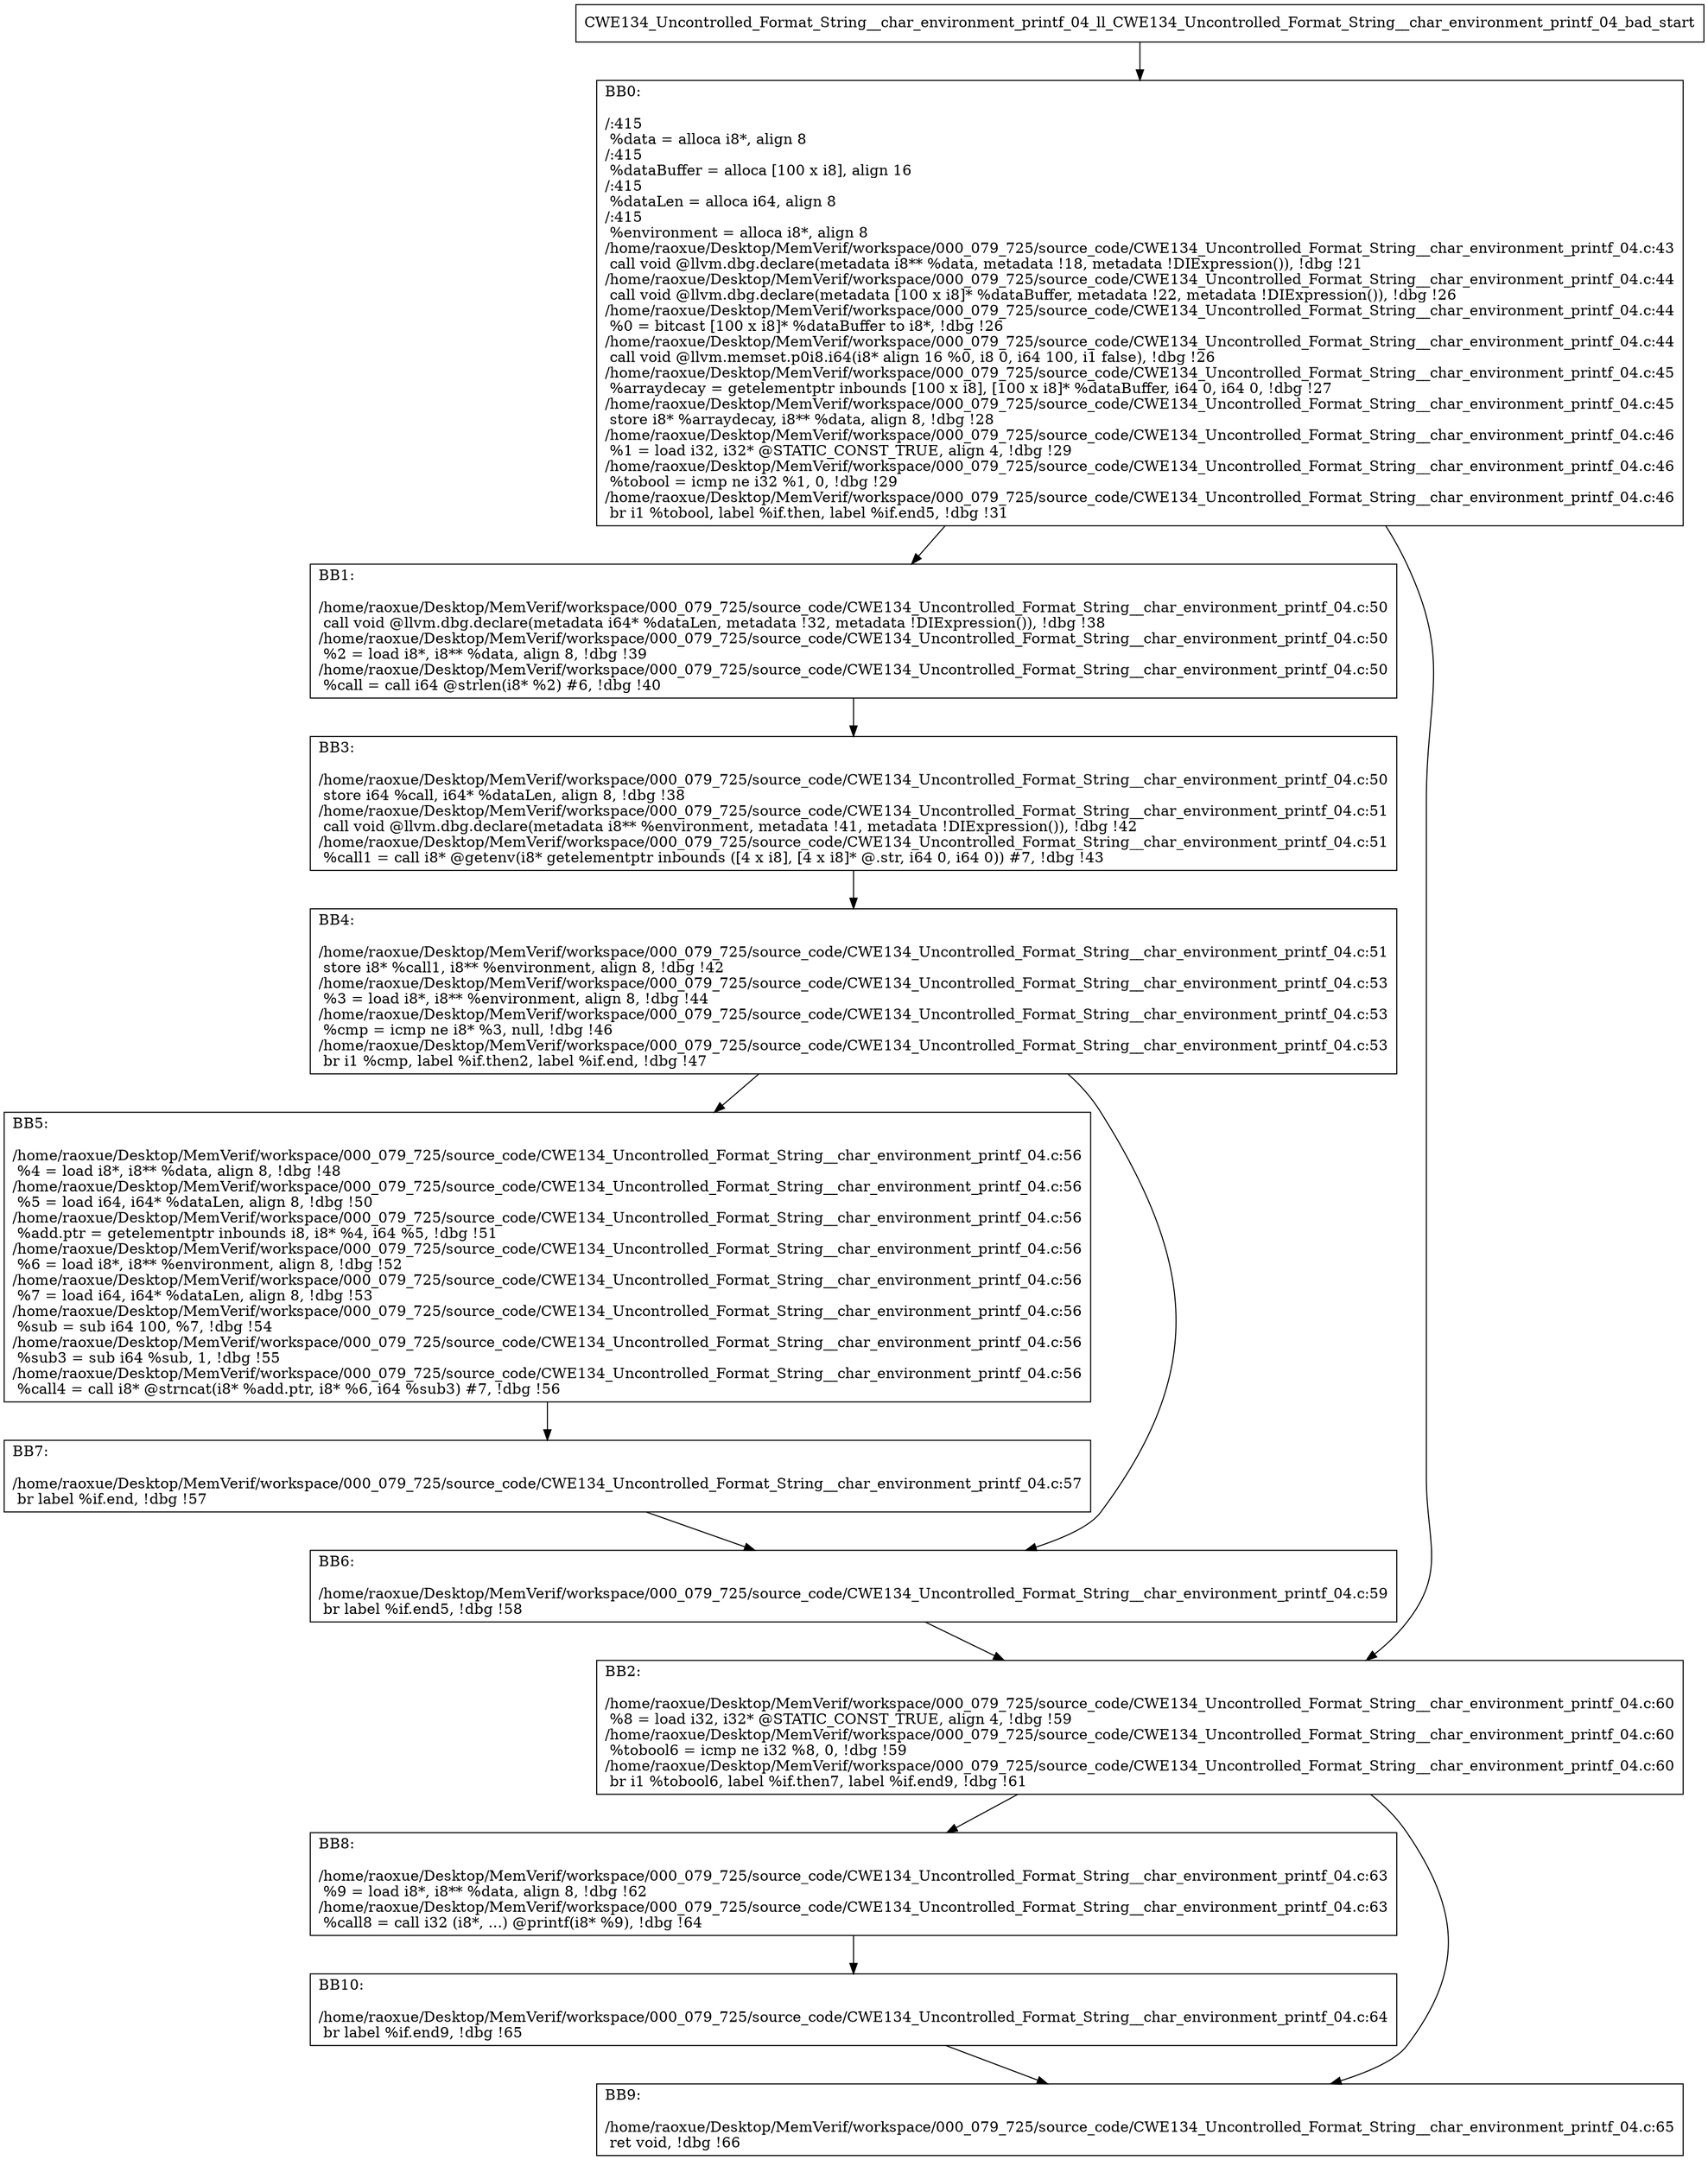 digraph "CFG for'CWE134_Uncontrolled_Format_String__char_environment_printf_04_ll_CWE134_Uncontrolled_Format_String__char_environment_printf_04_bad' function" {
	BBCWE134_Uncontrolled_Format_String__char_environment_printf_04_ll_CWE134_Uncontrolled_Format_String__char_environment_printf_04_bad_start[shape=record,label="{CWE134_Uncontrolled_Format_String__char_environment_printf_04_ll_CWE134_Uncontrolled_Format_String__char_environment_printf_04_bad_start}"];
	BBCWE134_Uncontrolled_Format_String__char_environment_printf_04_ll_CWE134_Uncontrolled_Format_String__char_environment_printf_04_bad_start-> CWE134_Uncontrolled_Format_String__char_environment_printf_04_ll_CWE134_Uncontrolled_Format_String__char_environment_printf_04_badBB0;
	CWE134_Uncontrolled_Format_String__char_environment_printf_04_ll_CWE134_Uncontrolled_Format_String__char_environment_printf_04_badBB0 [shape=record, label="{BB0:\l\l/:415\l
  %data = alloca i8*, align 8\l
/:415\l
  %dataBuffer = alloca [100 x i8], align 16\l
/:415\l
  %dataLen = alloca i64, align 8\l
/:415\l
  %environment = alloca i8*, align 8\l
/home/raoxue/Desktop/MemVerif/workspace/000_079_725/source_code/CWE134_Uncontrolled_Format_String__char_environment_printf_04.c:43\l
  call void @llvm.dbg.declare(metadata i8** %data, metadata !18, metadata !DIExpression()), !dbg !21\l
/home/raoxue/Desktop/MemVerif/workspace/000_079_725/source_code/CWE134_Uncontrolled_Format_String__char_environment_printf_04.c:44\l
  call void @llvm.dbg.declare(metadata [100 x i8]* %dataBuffer, metadata !22, metadata !DIExpression()), !dbg !26\l
/home/raoxue/Desktop/MemVerif/workspace/000_079_725/source_code/CWE134_Uncontrolled_Format_String__char_environment_printf_04.c:44\l
  %0 = bitcast [100 x i8]* %dataBuffer to i8*, !dbg !26\l
/home/raoxue/Desktop/MemVerif/workspace/000_079_725/source_code/CWE134_Uncontrolled_Format_String__char_environment_printf_04.c:44\l
  call void @llvm.memset.p0i8.i64(i8* align 16 %0, i8 0, i64 100, i1 false), !dbg !26\l
/home/raoxue/Desktop/MemVerif/workspace/000_079_725/source_code/CWE134_Uncontrolled_Format_String__char_environment_printf_04.c:45\l
  %arraydecay = getelementptr inbounds [100 x i8], [100 x i8]* %dataBuffer, i64 0, i64 0, !dbg !27\l
/home/raoxue/Desktop/MemVerif/workspace/000_079_725/source_code/CWE134_Uncontrolled_Format_String__char_environment_printf_04.c:45\l
  store i8* %arraydecay, i8** %data, align 8, !dbg !28\l
/home/raoxue/Desktop/MemVerif/workspace/000_079_725/source_code/CWE134_Uncontrolled_Format_String__char_environment_printf_04.c:46\l
  %1 = load i32, i32* @STATIC_CONST_TRUE, align 4, !dbg !29\l
/home/raoxue/Desktop/MemVerif/workspace/000_079_725/source_code/CWE134_Uncontrolled_Format_String__char_environment_printf_04.c:46\l
  %tobool = icmp ne i32 %1, 0, !dbg !29\l
/home/raoxue/Desktop/MemVerif/workspace/000_079_725/source_code/CWE134_Uncontrolled_Format_String__char_environment_printf_04.c:46\l
  br i1 %tobool, label %if.then, label %if.end5, !dbg !31\l
}"];
	CWE134_Uncontrolled_Format_String__char_environment_printf_04_ll_CWE134_Uncontrolled_Format_String__char_environment_printf_04_badBB0-> CWE134_Uncontrolled_Format_String__char_environment_printf_04_ll_CWE134_Uncontrolled_Format_String__char_environment_printf_04_badBB1;
	CWE134_Uncontrolled_Format_String__char_environment_printf_04_ll_CWE134_Uncontrolled_Format_String__char_environment_printf_04_badBB0-> CWE134_Uncontrolled_Format_String__char_environment_printf_04_ll_CWE134_Uncontrolled_Format_String__char_environment_printf_04_badBB2;
	CWE134_Uncontrolled_Format_String__char_environment_printf_04_ll_CWE134_Uncontrolled_Format_String__char_environment_printf_04_badBB1 [shape=record, label="{BB1:\l\l/home/raoxue/Desktop/MemVerif/workspace/000_079_725/source_code/CWE134_Uncontrolled_Format_String__char_environment_printf_04.c:50\l
  call void @llvm.dbg.declare(metadata i64* %dataLen, metadata !32, metadata !DIExpression()), !dbg !38\l
/home/raoxue/Desktop/MemVerif/workspace/000_079_725/source_code/CWE134_Uncontrolled_Format_String__char_environment_printf_04.c:50\l
  %2 = load i8*, i8** %data, align 8, !dbg !39\l
/home/raoxue/Desktop/MemVerif/workspace/000_079_725/source_code/CWE134_Uncontrolled_Format_String__char_environment_printf_04.c:50\l
  %call = call i64 @strlen(i8* %2) #6, !dbg !40\l
}"];
	CWE134_Uncontrolled_Format_String__char_environment_printf_04_ll_CWE134_Uncontrolled_Format_String__char_environment_printf_04_badBB1-> CWE134_Uncontrolled_Format_String__char_environment_printf_04_ll_CWE134_Uncontrolled_Format_String__char_environment_printf_04_badBB3;
	CWE134_Uncontrolled_Format_String__char_environment_printf_04_ll_CWE134_Uncontrolled_Format_String__char_environment_printf_04_badBB3 [shape=record, label="{BB3:\l\l/home/raoxue/Desktop/MemVerif/workspace/000_079_725/source_code/CWE134_Uncontrolled_Format_String__char_environment_printf_04.c:50\l
  store i64 %call, i64* %dataLen, align 8, !dbg !38\l
/home/raoxue/Desktop/MemVerif/workspace/000_079_725/source_code/CWE134_Uncontrolled_Format_String__char_environment_printf_04.c:51\l
  call void @llvm.dbg.declare(metadata i8** %environment, metadata !41, metadata !DIExpression()), !dbg !42\l
/home/raoxue/Desktop/MemVerif/workspace/000_079_725/source_code/CWE134_Uncontrolled_Format_String__char_environment_printf_04.c:51\l
  %call1 = call i8* @getenv(i8* getelementptr inbounds ([4 x i8], [4 x i8]* @.str, i64 0, i64 0)) #7, !dbg !43\l
}"];
	CWE134_Uncontrolled_Format_String__char_environment_printf_04_ll_CWE134_Uncontrolled_Format_String__char_environment_printf_04_badBB3-> CWE134_Uncontrolled_Format_String__char_environment_printf_04_ll_CWE134_Uncontrolled_Format_String__char_environment_printf_04_badBB4;
	CWE134_Uncontrolled_Format_String__char_environment_printf_04_ll_CWE134_Uncontrolled_Format_String__char_environment_printf_04_badBB4 [shape=record, label="{BB4:\l\l/home/raoxue/Desktop/MemVerif/workspace/000_079_725/source_code/CWE134_Uncontrolled_Format_String__char_environment_printf_04.c:51\l
  store i8* %call1, i8** %environment, align 8, !dbg !42\l
/home/raoxue/Desktop/MemVerif/workspace/000_079_725/source_code/CWE134_Uncontrolled_Format_String__char_environment_printf_04.c:53\l
  %3 = load i8*, i8** %environment, align 8, !dbg !44\l
/home/raoxue/Desktop/MemVerif/workspace/000_079_725/source_code/CWE134_Uncontrolled_Format_String__char_environment_printf_04.c:53\l
  %cmp = icmp ne i8* %3, null, !dbg !46\l
/home/raoxue/Desktop/MemVerif/workspace/000_079_725/source_code/CWE134_Uncontrolled_Format_String__char_environment_printf_04.c:53\l
  br i1 %cmp, label %if.then2, label %if.end, !dbg !47\l
}"];
	CWE134_Uncontrolled_Format_String__char_environment_printf_04_ll_CWE134_Uncontrolled_Format_String__char_environment_printf_04_badBB4-> CWE134_Uncontrolled_Format_String__char_environment_printf_04_ll_CWE134_Uncontrolled_Format_String__char_environment_printf_04_badBB5;
	CWE134_Uncontrolled_Format_String__char_environment_printf_04_ll_CWE134_Uncontrolled_Format_String__char_environment_printf_04_badBB4-> CWE134_Uncontrolled_Format_String__char_environment_printf_04_ll_CWE134_Uncontrolled_Format_String__char_environment_printf_04_badBB6;
	CWE134_Uncontrolled_Format_String__char_environment_printf_04_ll_CWE134_Uncontrolled_Format_String__char_environment_printf_04_badBB5 [shape=record, label="{BB5:\l\l/home/raoxue/Desktop/MemVerif/workspace/000_079_725/source_code/CWE134_Uncontrolled_Format_String__char_environment_printf_04.c:56\l
  %4 = load i8*, i8** %data, align 8, !dbg !48\l
/home/raoxue/Desktop/MemVerif/workspace/000_079_725/source_code/CWE134_Uncontrolled_Format_String__char_environment_printf_04.c:56\l
  %5 = load i64, i64* %dataLen, align 8, !dbg !50\l
/home/raoxue/Desktop/MemVerif/workspace/000_079_725/source_code/CWE134_Uncontrolled_Format_String__char_environment_printf_04.c:56\l
  %add.ptr = getelementptr inbounds i8, i8* %4, i64 %5, !dbg !51\l
/home/raoxue/Desktop/MemVerif/workspace/000_079_725/source_code/CWE134_Uncontrolled_Format_String__char_environment_printf_04.c:56\l
  %6 = load i8*, i8** %environment, align 8, !dbg !52\l
/home/raoxue/Desktop/MemVerif/workspace/000_079_725/source_code/CWE134_Uncontrolled_Format_String__char_environment_printf_04.c:56\l
  %7 = load i64, i64* %dataLen, align 8, !dbg !53\l
/home/raoxue/Desktop/MemVerif/workspace/000_079_725/source_code/CWE134_Uncontrolled_Format_String__char_environment_printf_04.c:56\l
  %sub = sub i64 100, %7, !dbg !54\l
/home/raoxue/Desktop/MemVerif/workspace/000_079_725/source_code/CWE134_Uncontrolled_Format_String__char_environment_printf_04.c:56\l
  %sub3 = sub i64 %sub, 1, !dbg !55\l
/home/raoxue/Desktop/MemVerif/workspace/000_079_725/source_code/CWE134_Uncontrolled_Format_String__char_environment_printf_04.c:56\l
  %call4 = call i8* @strncat(i8* %add.ptr, i8* %6, i64 %sub3) #7, !dbg !56\l
}"];
	CWE134_Uncontrolled_Format_String__char_environment_printf_04_ll_CWE134_Uncontrolled_Format_String__char_environment_printf_04_badBB5-> CWE134_Uncontrolled_Format_String__char_environment_printf_04_ll_CWE134_Uncontrolled_Format_String__char_environment_printf_04_badBB7;
	CWE134_Uncontrolled_Format_String__char_environment_printf_04_ll_CWE134_Uncontrolled_Format_String__char_environment_printf_04_badBB7 [shape=record, label="{BB7:\l\l/home/raoxue/Desktop/MemVerif/workspace/000_079_725/source_code/CWE134_Uncontrolled_Format_String__char_environment_printf_04.c:57\l
  br label %if.end, !dbg !57\l
}"];
	CWE134_Uncontrolled_Format_String__char_environment_printf_04_ll_CWE134_Uncontrolled_Format_String__char_environment_printf_04_badBB7-> CWE134_Uncontrolled_Format_String__char_environment_printf_04_ll_CWE134_Uncontrolled_Format_String__char_environment_printf_04_badBB6;
	CWE134_Uncontrolled_Format_String__char_environment_printf_04_ll_CWE134_Uncontrolled_Format_String__char_environment_printf_04_badBB6 [shape=record, label="{BB6:\l\l/home/raoxue/Desktop/MemVerif/workspace/000_079_725/source_code/CWE134_Uncontrolled_Format_String__char_environment_printf_04.c:59\l
  br label %if.end5, !dbg !58\l
}"];
	CWE134_Uncontrolled_Format_String__char_environment_printf_04_ll_CWE134_Uncontrolled_Format_String__char_environment_printf_04_badBB6-> CWE134_Uncontrolled_Format_String__char_environment_printf_04_ll_CWE134_Uncontrolled_Format_String__char_environment_printf_04_badBB2;
	CWE134_Uncontrolled_Format_String__char_environment_printf_04_ll_CWE134_Uncontrolled_Format_String__char_environment_printf_04_badBB2 [shape=record, label="{BB2:\l\l/home/raoxue/Desktop/MemVerif/workspace/000_079_725/source_code/CWE134_Uncontrolled_Format_String__char_environment_printf_04.c:60\l
  %8 = load i32, i32* @STATIC_CONST_TRUE, align 4, !dbg !59\l
/home/raoxue/Desktop/MemVerif/workspace/000_079_725/source_code/CWE134_Uncontrolled_Format_String__char_environment_printf_04.c:60\l
  %tobool6 = icmp ne i32 %8, 0, !dbg !59\l
/home/raoxue/Desktop/MemVerif/workspace/000_079_725/source_code/CWE134_Uncontrolled_Format_String__char_environment_printf_04.c:60\l
  br i1 %tobool6, label %if.then7, label %if.end9, !dbg !61\l
}"];
	CWE134_Uncontrolled_Format_String__char_environment_printf_04_ll_CWE134_Uncontrolled_Format_String__char_environment_printf_04_badBB2-> CWE134_Uncontrolled_Format_String__char_environment_printf_04_ll_CWE134_Uncontrolled_Format_String__char_environment_printf_04_badBB8;
	CWE134_Uncontrolled_Format_String__char_environment_printf_04_ll_CWE134_Uncontrolled_Format_String__char_environment_printf_04_badBB2-> CWE134_Uncontrolled_Format_String__char_environment_printf_04_ll_CWE134_Uncontrolled_Format_String__char_environment_printf_04_badBB9;
	CWE134_Uncontrolled_Format_String__char_environment_printf_04_ll_CWE134_Uncontrolled_Format_String__char_environment_printf_04_badBB8 [shape=record, label="{BB8:\l\l/home/raoxue/Desktop/MemVerif/workspace/000_079_725/source_code/CWE134_Uncontrolled_Format_String__char_environment_printf_04.c:63\l
  %9 = load i8*, i8** %data, align 8, !dbg !62\l
/home/raoxue/Desktop/MemVerif/workspace/000_079_725/source_code/CWE134_Uncontrolled_Format_String__char_environment_printf_04.c:63\l
  %call8 = call i32 (i8*, ...) @printf(i8* %9), !dbg !64\l
}"];
	CWE134_Uncontrolled_Format_String__char_environment_printf_04_ll_CWE134_Uncontrolled_Format_String__char_environment_printf_04_badBB8-> CWE134_Uncontrolled_Format_String__char_environment_printf_04_ll_CWE134_Uncontrolled_Format_String__char_environment_printf_04_badBB10;
	CWE134_Uncontrolled_Format_String__char_environment_printf_04_ll_CWE134_Uncontrolled_Format_String__char_environment_printf_04_badBB10 [shape=record, label="{BB10:\l\l/home/raoxue/Desktop/MemVerif/workspace/000_079_725/source_code/CWE134_Uncontrolled_Format_String__char_environment_printf_04.c:64\l
  br label %if.end9, !dbg !65\l
}"];
	CWE134_Uncontrolled_Format_String__char_environment_printf_04_ll_CWE134_Uncontrolled_Format_String__char_environment_printf_04_badBB10-> CWE134_Uncontrolled_Format_String__char_environment_printf_04_ll_CWE134_Uncontrolled_Format_String__char_environment_printf_04_badBB9;
	CWE134_Uncontrolled_Format_String__char_environment_printf_04_ll_CWE134_Uncontrolled_Format_String__char_environment_printf_04_badBB9 [shape=record, label="{BB9:\l\l/home/raoxue/Desktop/MemVerif/workspace/000_079_725/source_code/CWE134_Uncontrolled_Format_String__char_environment_printf_04.c:65\l
  ret void, !dbg !66\l
}"];
}
